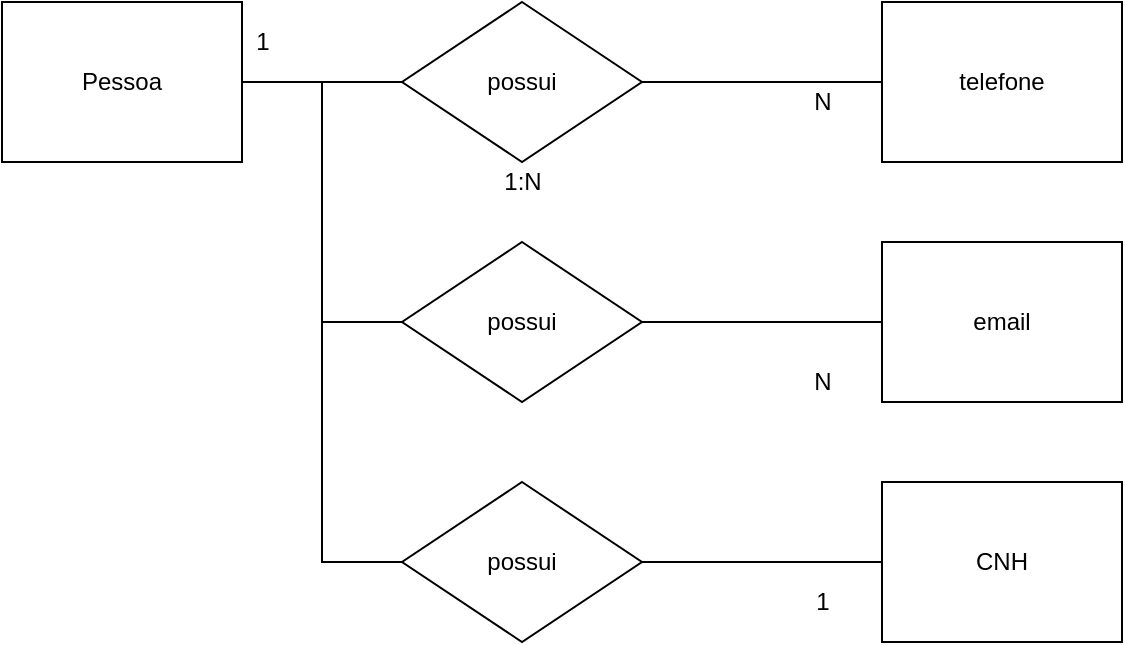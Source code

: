 <mxfile version="14.9.3" type="device"><diagram id="qLlgIQOdbDr_hBjiNBtN" name="Page-1"><mxGraphModel dx="1038" dy="579" grid="1" gridSize="10" guides="1" tooltips="1" connect="1" arrows="1" fold="1" page="1" pageScale="1" pageWidth="827" pageHeight="1169" math="0" shadow="0"><root><mxCell id="0"/><mxCell id="1" parent="0"/><mxCell id="UDumXxfDf9DJLS7EHqHZ-8" style="edgeStyle=orthogonalEdgeStyle;rounded=0;orthogonalLoop=1;jettySize=auto;html=1;entryX=0;entryY=0.5;entryDx=0;entryDy=0;endArrow=none;endFill=0;" edge="1" parent="1" target="UDumXxfDf9DJLS7EHqHZ-5"><mxGeometry relative="1" as="geometry"><mxPoint x="240" y="200" as="sourcePoint"/><Array as="points"><mxPoint x="250" y="80"/><mxPoint x="250" y="80"/></Array></mxGeometry></mxCell><mxCell id="UDumXxfDf9DJLS7EHqHZ-9" style="edgeStyle=orthogonalEdgeStyle;rounded=0;orthogonalLoop=1;jettySize=auto;html=1;endArrow=none;endFill=0;entryX=0;entryY=0.5;entryDx=0;entryDy=0;exitX=0;exitY=0.5;exitDx=0;exitDy=0;" edge="1" parent="1" source="UDumXxfDf9DJLS7EHqHZ-7" target="UDumXxfDf9DJLS7EHqHZ-6"><mxGeometry relative="1" as="geometry"><mxPoint x="240" y="200" as="targetPoint"/><mxPoint x="240" y="320" as="sourcePoint"/><Array as="points"><mxPoint x="240" y="320"/><mxPoint x="240" y="200"/></Array></mxGeometry></mxCell><mxCell id="UDumXxfDf9DJLS7EHqHZ-10" style="edgeStyle=orthogonalEdgeStyle;rounded=0;orthogonalLoop=1;jettySize=auto;html=1;exitX=1;exitY=0.5;exitDx=0;exitDy=0;endArrow=none;endFill=0;" edge="1" parent="1" source="UDumXxfDf9DJLS7EHqHZ-1" target="UDumXxfDf9DJLS7EHqHZ-5"><mxGeometry relative="1" as="geometry"/></mxCell><mxCell id="UDumXxfDf9DJLS7EHqHZ-1" value="Pessoa" style="rounded=0;whiteSpace=wrap;html=1;" vertex="1" parent="1"><mxGeometry x="80" y="40" width="120" height="80" as="geometry"/></mxCell><mxCell id="UDumXxfDf9DJLS7EHqHZ-2" value="telefone" style="rounded=0;whiteSpace=wrap;html=1;" vertex="1" parent="1"><mxGeometry x="520" y="40" width="120" height="80" as="geometry"/></mxCell><mxCell id="UDumXxfDf9DJLS7EHqHZ-3" value="email" style="rounded=0;whiteSpace=wrap;html=1;" vertex="1" parent="1"><mxGeometry x="520" y="160" width="120" height="80" as="geometry"/></mxCell><mxCell id="UDumXxfDf9DJLS7EHqHZ-4" value="CNH" style="rounded=0;whiteSpace=wrap;html=1;" vertex="1" parent="1"><mxGeometry x="520" y="280" width="120" height="80" as="geometry"/></mxCell><mxCell id="UDumXxfDf9DJLS7EHqHZ-11" style="edgeStyle=orthogonalEdgeStyle;rounded=0;orthogonalLoop=1;jettySize=auto;html=1;exitX=1;exitY=0.5;exitDx=0;exitDy=0;entryX=0;entryY=0.5;entryDx=0;entryDy=0;endArrow=none;endFill=0;" edge="1" parent="1" source="UDumXxfDf9DJLS7EHqHZ-5" target="UDumXxfDf9DJLS7EHqHZ-2"><mxGeometry relative="1" as="geometry"/></mxCell><mxCell id="UDumXxfDf9DJLS7EHqHZ-5" value="possui" style="rhombus;whiteSpace=wrap;html=1;" vertex="1" parent="1"><mxGeometry x="280" y="40" width="120" height="80" as="geometry"/></mxCell><mxCell id="UDumXxfDf9DJLS7EHqHZ-12" style="edgeStyle=orthogonalEdgeStyle;rounded=0;orthogonalLoop=1;jettySize=auto;html=1;exitX=1;exitY=0.5;exitDx=0;exitDy=0;entryX=0;entryY=0.5;entryDx=0;entryDy=0;endArrow=none;endFill=0;" edge="1" parent="1" source="UDumXxfDf9DJLS7EHqHZ-6" target="UDumXxfDf9DJLS7EHqHZ-3"><mxGeometry relative="1" as="geometry"/></mxCell><mxCell id="UDumXxfDf9DJLS7EHqHZ-6" value="possui" style="rhombus;whiteSpace=wrap;html=1;" vertex="1" parent="1"><mxGeometry x="280" y="160" width="120" height="80" as="geometry"/></mxCell><mxCell id="UDumXxfDf9DJLS7EHqHZ-13" style="edgeStyle=orthogonalEdgeStyle;rounded=0;orthogonalLoop=1;jettySize=auto;html=1;exitX=1;exitY=0.5;exitDx=0;exitDy=0;entryX=0;entryY=0.5;entryDx=0;entryDy=0;endArrow=none;endFill=0;" edge="1" parent="1" source="UDumXxfDf9DJLS7EHqHZ-7" target="UDumXxfDf9DJLS7EHqHZ-4"><mxGeometry relative="1" as="geometry"/></mxCell><mxCell id="UDumXxfDf9DJLS7EHqHZ-7" value="possui" style="rhombus;whiteSpace=wrap;html=1;" vertex="1" parent="1"><mxGeometry x="280" y="280" width="120" height="80" as="geometry"/></mxCell><mxCell id="UDumXxfDf9DJLS7EHqHZ-15" value="Pessoa" style="rounded=0;whiteSpace=wrap;html=1;" vertex="1" parent="1"><mxGeometry x="80" y="40" width="120" height="80" as="geometry"/></mxCell><mxCell id="UDumXxfDf9DJLS7EHqHZ-16" value="1" style="text;html=1;align=center;verticalAlign=middle;resizable=0;points=[];autosize=1;strokeColor=none;" vertex="1" parent="1"><mxGeometry x="480" y="330" width="20" height="20" as="geometry"/></mxCell><mxCell id="UDumXxfDf9DJLS7EHqHZ-17" value="N" style="text;html=1;align=center;verticalAlign=middle;resizable=0;points=[];autosize=1;strokeColor=none;" vertex="1" parent="1"><mxGeometry x="480" y="220" width="20" height="20" as="geometry"/></mxCell><mxCell id="UDumXxfDf9DJLS7EHqHZ-18" value="N" style="text;html=1;align=center;verticalAlign=middle;resizable=0;points=[];autosize=1;strokeColor=none;" vertex="1" parent="1"><mxGeometry x="480" y="80" width="20" height="20" as="geometry"/></mxCell><mxCell id="UDumXxfDf9DJLS7EHqHZ-19" value="1" style="text;html=1;align=center;verticalAlign=middle;resizable=0;points=[];autosize=1;strokeColor=none;" vertex="1" parent="1"><mxGeometry x="200" y="50" width="20" height="20" as="geometry"/></mxCell><mxCell id="UDumXxfDf9DJLS7EHqHZ-20" value="1:N" style="text;html=1;align=center;verticalAlign=middle;resizable=0;points=[];autosize=1;strokeColor=none;" vertex="1" parent="1"><mxGeometry x="325" y="120" width="30" height="20" as="geometry"/></mxCell></root></mxGraphModel></diagram></mxfile>
